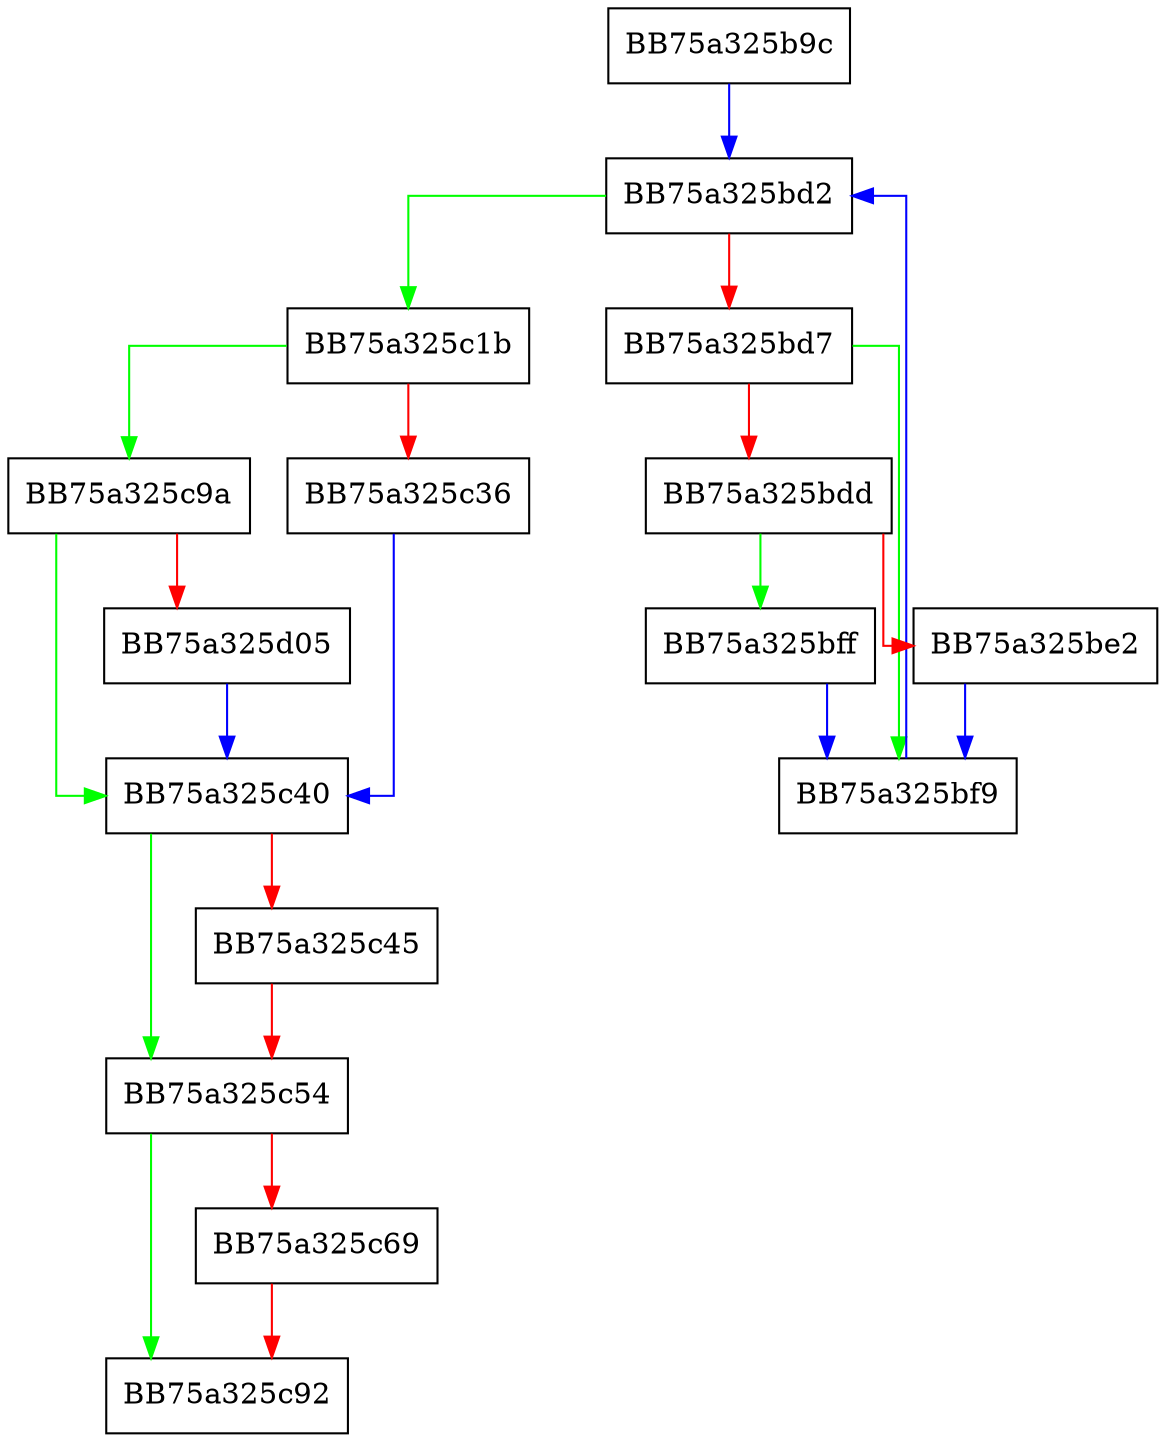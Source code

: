 digraph ReapProcessIds {
  node [shape="box"];
  graph [splines=ortho];
  BB75a325b9c -> BB75a325bd2 [color="blue"];
  BB75a325bd2 -> BB75a325c1b [color="green"];
  BB75a325bd2 -> BB75a325bd7 [color="red"];
  BB75a325bd7 -> BB75a325bf9 [color="green"];
  BB75a325bd7 -> BB75a325bdd [color="red"];
  BB75a325bdd -> BB75a325bff [color="green"];
  BB75a325bdd -> BB75a325be2 [color="red"];
  BB75a325be2 -> BB75a325bf9 [color="blue"];
  BB75a325bf9 -> BB75a325bd2 [color="blue"];
  BB75a325bff -> BB75a325bf9 [color="blue"];
  BB75a325c1b -> BB75a325c9a [color="green"];
  BB75a325c1b -> BB75a325c36 [color="red"];
  BB75a325c36 -> BB75a325c40 [color="blue"];
  BB75a325c40 -> BB75a325c54 [color="green"];
  BB75a325c40 -> BB75a325c45 [color="red"];
  BB75a325c45 -> BB75a325c54 [color="red"];
  BB75a325c54 -> BB75a325c92 [color="green"];
  BB75a325c54 -> BB75a325c69 [color="red"];
  BB75a325c69 -> BB75a325c92 [color="red"];
  BB75a325c9a -> BB75a325c40 [color="green"];
  BB75a325c9a -> BB75a325d05 [color="red"];
  BB75a325d05 -> BB75a325c40 [color="blue"];
}